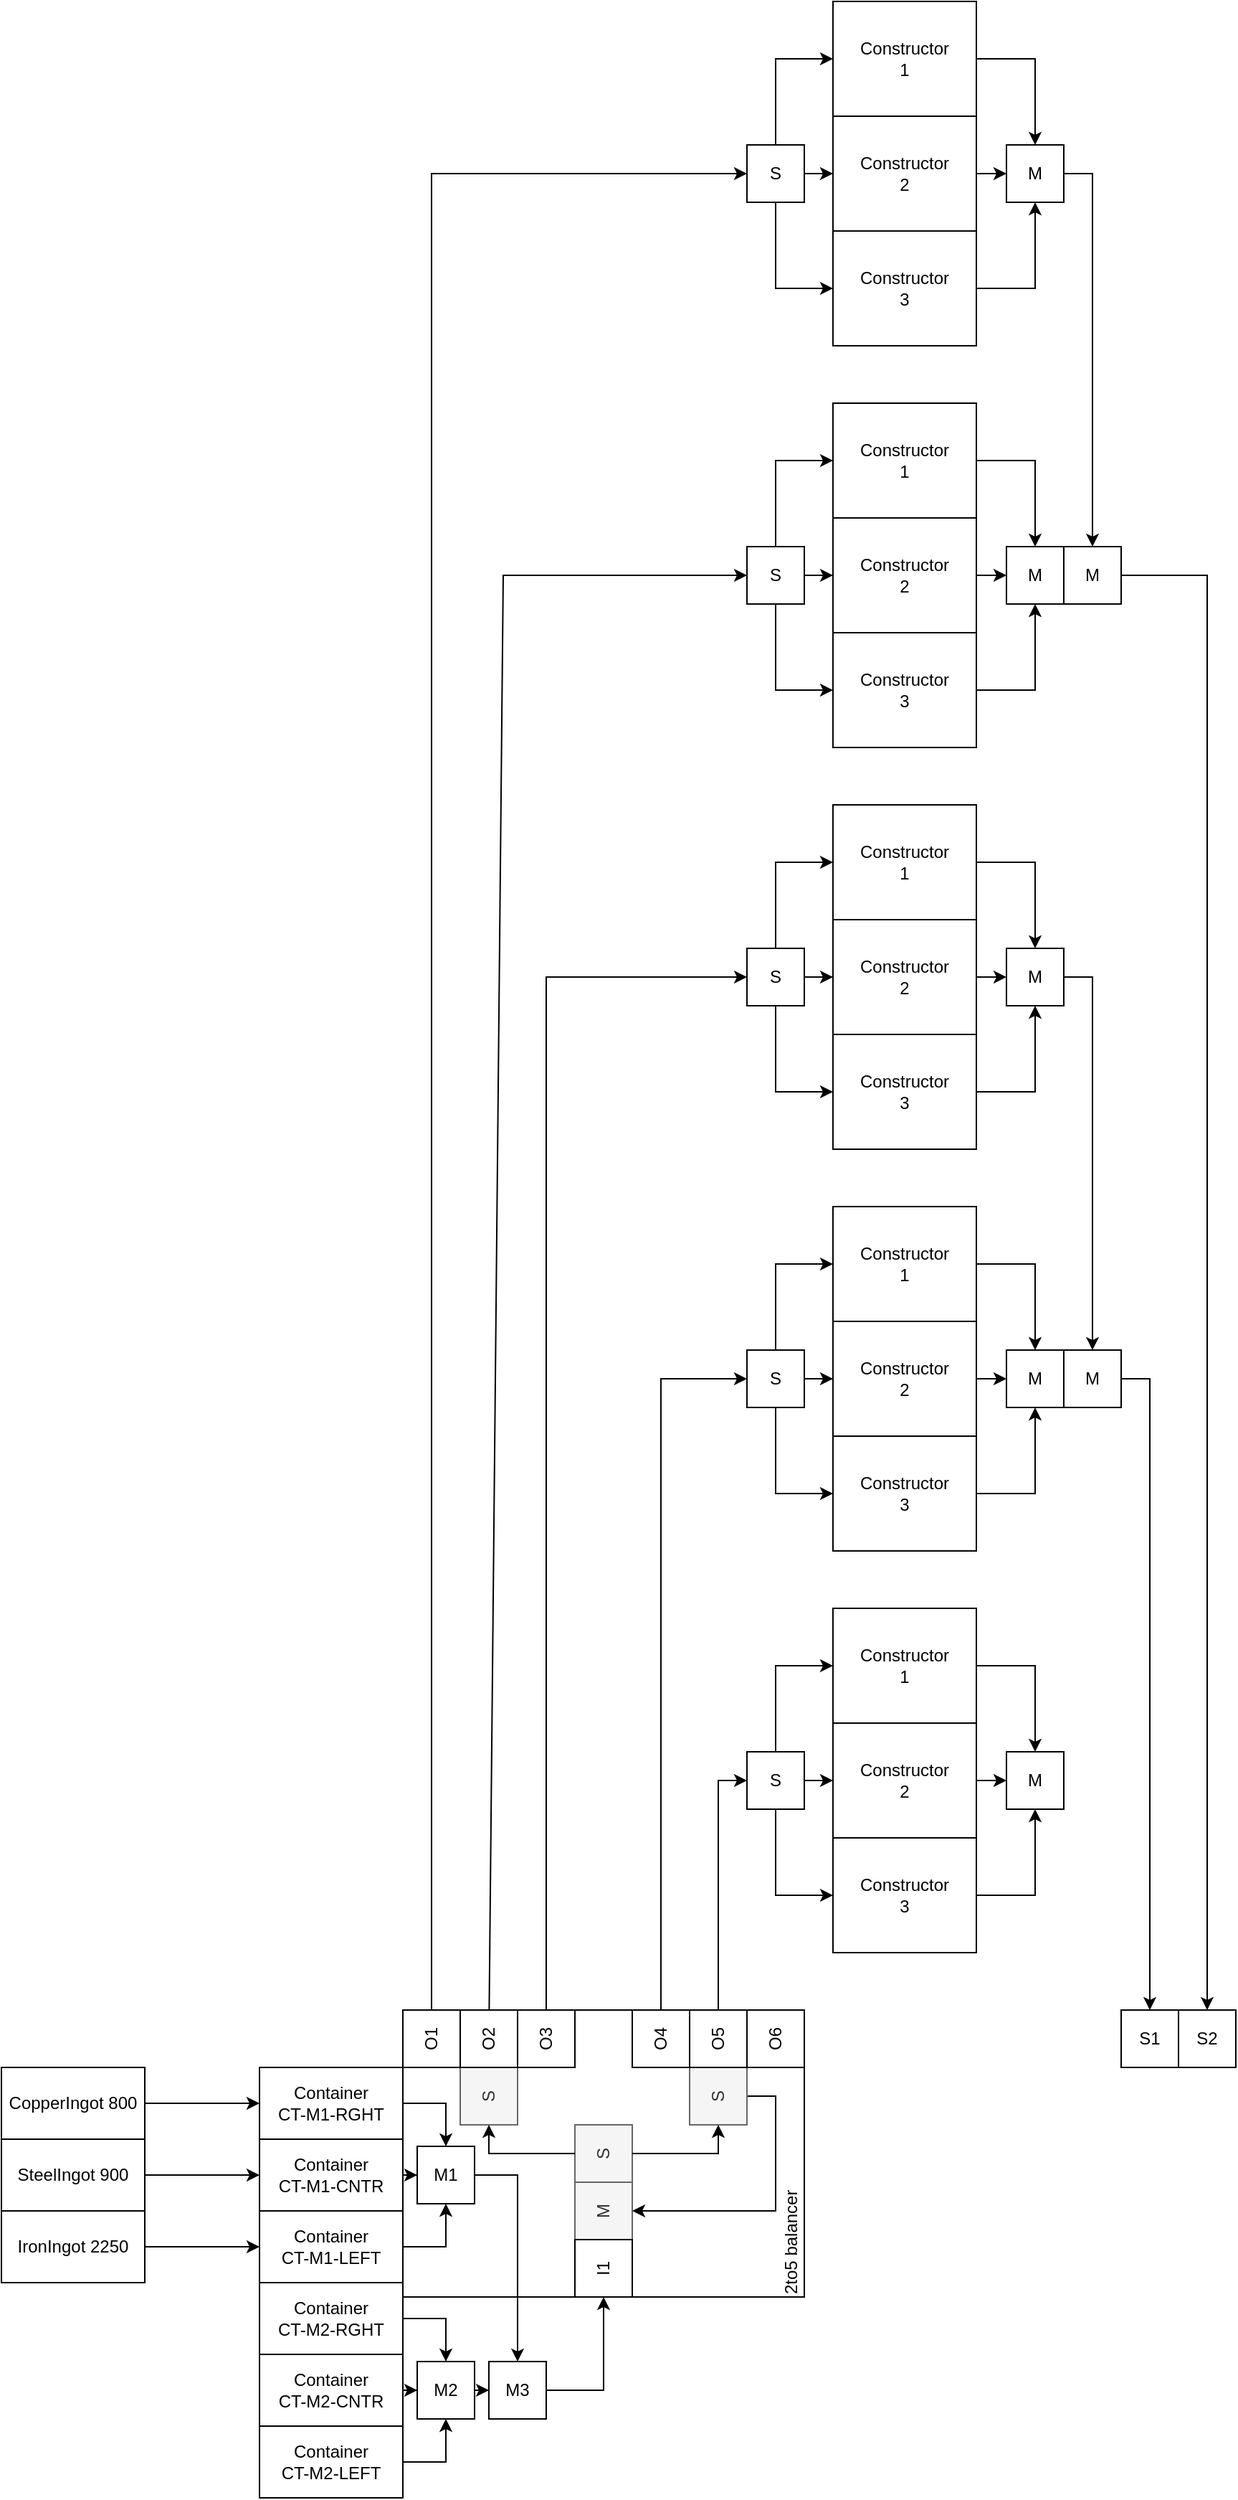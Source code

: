 <mxfile version="23.1.5" type="device">
  <diagram id="uelb2M4fBFRRae9yBYAr" name="example-ingot2moter">
    <mxGraphModel dx="1528" dy="1656" grid="1" gridSize="10" guides="1" tooltips="1" connect="1" arrows="1" fold="1" page="1" pageScale="1" pageWidth="827" pageHeight="1169" math="0" shadow="0">
      <root>
        <mxCell id="0" />
        <mxCell id="1" parent="0" />
        <mxCell id="VrrK6uy43NKe8OXlqI86-352" style="edgeStyle=orthogonalEdgeStyle;rounded=0;orthogonalLoop=1;jettySize=auto;html=1;" parent="1" source="IXcQTllMr5og1gS8YRvR-9" target="VrrK6uy43NKe8OXlqI86-349" edge="1">
          <mxGeometry relative="1" as="geometry" />
        </mxCell>
        <mxCell id="VrrK6uy43NKe8OXlqI86-102" style="edgeStyle=orthogonalEdgeStyle;rounded=0;orthogonalLoop=1;jettySize=auto;html=1;" parent="1" source="VrrK6uy43NKe8OXlqI86-1" target="VrrK6uy43NKe8OXlqI86-94" edge="1">
          <mxGeometry relative="1" as="geometry" />
        </mxCell>
        <mxCell id="VrrK6uy43NKe8OXlqI86-1" value="Constructor&lt;br&gt;1" style="rounded=0;whiteSpace=wrap;html=1;" parent="1" vertex="1">
          <mxGeometry x="1100" y="560" width="100" height="80" as="geometry" />
        </mxCell>
        <mxCell id="VrrK6uy43NKe8OXlqI86-3" style="edgeStyle=orthogonalEdgeStyle;rounded=0;orthogonalLoop=1;jettySize=auto;html=1;" parent="1" source="VrrK6uy43NKe8OXlqI86-4" target="VrrK6uy43NKe8OXlqI86-5" edge="1">
          <mxGeometry relative="1" as="geometry" />
        </mxCell>
        <mxCell id="VrrK6uy43NKe8OXlqI86-10" style="edgeStyle=orthogonalEdgeStyle;rounded=0;orthogonalLoop=1;jettySize=auto;html=1;entryX=0;entryY=0.5;entryDx=0;entryDy=0;" parent="1" source="VrrK6uy43NKe8OXlqI86-4" target="VrrK6uy43NKe8OXlqI86-1" edge="1">
          <mxGeometry relative="1" as="geometry">
            <Array as="points">
              <mxPoint x="1060" y="600" />
            </Array>
          </mxGeometry>
        </mxCell>
        <mxCell id="VrrK6uy43NKe8OXlqI86-11" style="edgeStyle=orthogonalEdgeStyle;rounded=0;orthogonalLoop=1;jettySize=auto;html=1;entryX=0;entryY=0.5;entryDx=0;entryDy=0;" parent="1" source="VrrK6uy43NKe8OXlqI86-4" target="VrrK6uy43NKe8OXlqI86-8" edge="1">
          <mxGeometry relative="1" as="geometry">
            <Array as="points">
              <mxPoint x="1060" y="760" />
            </Array>
          </mxGeometry>
        </mxCell>
        <mxCell id="VrrK6uy43NKe8OXlqI86-4" value="S" style="rounded=0;whiteSpace=wrap;html=1;" parent="1" vertex="1">
          <mxGeometry x="1040" y="660" width="40" height="40" as="geometry" />
        </mxCell>
        <mxCell id="VrrK6uy43NKe8OXlqI86-101" style="edgeStyle=orthogonalEdgeStyle;rounded=0;orthogonalLoop=1;jettySize=auto;html=1;exitX=1;exitY=0.5;exitDx=0;exitDy=0;" parent="1" source="VrrK6uy43NKe8OXlqI86-5" target="VrrK6uy43NKe8OXlqI86-94" edge="1">
          <mxGeometry relative="1" as="geometry" />
        </mxCell>
        <mxCell id="VrrK6uy43NKe8OXlqI86-5" value="Constructor&lt;br&gt;2" style="rounded=0;whiteSpace=wrap;html=1;" parent="1" vertex="1">
          <mxGeometry x="1100" y="640" width="100" height="80" as="geometry" />
        </mxCell>
        <mxCell id="VrrK6uy43NKe8OXlqI86-100" style="edgeStyle=orthogonalEdgeStyle;rounded=0;orthogonalLoop=1;jettySize=auto;html=1;" parent="1" source="VrrK6uy43NKe8OXlqI86-8" target="VrrK6uy43NKe8OXlqI86-94" edge="1">
          <mxGeometry relative="1" as="geometry" />
        </mxCell>
        <mxCell id="VrrK6uy43NKe8OXlqI86-8" value="Constructor&lt;br&gt;3" style="rounded=0;whiteSpace=wrap;html=1;" parent="1" vertex="1">
          <mxGeometry x="1100" y="720" width="100" height="80" as="geometry" />
        </mxCell>
        <mxCell id="VrrK6uy43NKe8OXlqI86-293" style="edgeStyle=orthogonalEdgeStyle;rounded=0;orthogonalLoop=1;jettySize=auto;html=1;" parent="1" source="VrrK6uy43NKe8OXlqI86-94" target="VrrK6uy43NKe8OXlqI86-287" edge="1">
          <mxGeometry relative="1" as="geometry">
            <Array as="points">
              <mxPoint x="1281" y="680" />
            </Array>
          </mxGeometry>
        </mxCell>
        <mxCell id="VrrK6uy43NKe8OXlqI86-94" value="M" style="rounded=0;whiteSpace=wrap;html=1;" parent="1" vertex="1">
          <mxGeometry x="1221" y="660" width="40" height="40" as="geometry" />
        </mxCell>
        <mxCell id="VrrK6uy43NKe8OXlqI86-231" style="edgeStyle=orthogonalEdgeStyle;rounded=0;orthogonalLoop=1;jettySize=auto;html=1;" parent="1" source="VrrK6uy43NKe8OXlqI86-232" target="VrrK6uy43NKe8OXlqI86-241" edge="1">
          <mxGeometry relative="1" as="geometry" />
        </mxCell>
        <mxCell id="VrrK6uy43NKe8OXlqI86-232" value="Constructor&lt;br&gt;1" style="rounded=0;whiteSpace=wrap;html=1;" parent="1" vertex="1">
          <mxGeometry x="1100" y="1400" width="100" height="80" as="geometry" />
        </mxCell>
        <mxCell id="VrrK6uy43NKe8OXlqI86-233" style="edgeStyle=orthogonalEdgeStyle;rounded=0;orthogonalLoop=1;jettySize=auto;html=1;" parent="1" source="VrrK6uy43NKe8OXlqI86-236" target="VrrK6uy43NKe8OXlqI86-238" edge="1">
          <mxGeometry relative="1" as="geometry" />
        </mxCell>
        <mxCell id="VrrK6uy43NKe8OXlqI86-234" style="edgeStyle=orthogonalEdgeStyle;rounded=0;orthogonalLoop=1;jettySize=auto;html=1;entryX=0;entryY=0.5;entryDx=0;entryDy=0;" parent="1" source="VrrK6uy43NKe8OXlqI86-236" target="VrrK6uy43NKe8OXlqI86-232" edge="1">
          <mxGeometry relative="1" as="geometry">
            <Array as="points">
              <mxPoint x="1060" y="1440" />
            </Array>
          </mxGeometry>
        </mxCell>
        <mxCell id="VrrK6uy43NKe8OXlqI86-235" style="edgeStyle=orthogonalEdgeStyle;rounded=0;orthogonalLoop=1;jettySize=auto;html=1;entryX=0;entryY=0.5;entryDx=0;entryDy=0;" parent="1" source="VrrK6uy43NKe8OXlqI86-236" target="VrrK6uy43NKe8OXlqI86-240" edge="1">
          <mxGeometry relative="1" as="geometry">
            <Array as="points">
              <mxPoint x="1060" y="1600" />
            </Array>
          </mxGeometry>
        </mxCell>
        <mxCell id="VrrK6uy43NKe8OXlqI86-236" value="S" style="rounded=0;whiteSpace=wrap;html=1;" parent="1" vertex="1">
          <mxGeometry x="1040" y="1500" width="40" height="40" as="geometry" />
        </mxCell>
        <mxCell id="VrrK6uy43NKe8OXlqI86-237" style="edgeStyle=orthogonalEdgeStyle;rounded=0;orthogonalLoop=1;jettySize=auto;html=1;exitX=1;exitY=0.5;exitDx=0;exitDy=0;" parent="1" source="VrrK6uy43NKe8OXlqI86-238" target="VrrK6uy43NKe8OXlqI86-241" edge="1">
          <mxGeometry relative="1" as="geometry" />
        </mxCell>
        <mxCell id="VrrK6uy43NKe8OXlqI86-238" value="Constructor&lt;br&gt;2" style="rounded=0;whiteSpace=wrap;html=1;" parent="1" vertex="1">
          <mxGeometry x="1100" y="1480" width="100" height="80" as="geometry" />
        </mxCell>
        <mxCell id="VrrK6uy43NKe8OXlqI86-239" style="edgeStyle=orthogonalEdgeStyle;rounded=0;orthogonalLoop=1;jettySize=auto;html=1;" parent="1" source="VrrK6uy43NKe8OXlqI86-240" target="VrrK6uy43NKe8OXlqI86-241" edge="1">
          <mxGeometry relative="1" as="geometry" />
        </mxCell>
        <mxCell id="VrrK6uy43NKe8OXlqI86-240" value="Constructor&lt;br&gt;3" style="rounded=0;whiteSpace=wrap;html=1;" parent="1" vertex="1">
          <mxGeometry x="1100" y="1560" width="100" height="80" as="geometry" />
        </mxCell>
        <mxCell id="VrrK6uy43NKe8OXlqI86-241" value="M" style="rounded=0;whiteSpace=wrap;html=1;" parent="1" vertex="1">
          <mxGeometry x="1221" y="1500" width="40" height="40" as="geometry" />
        </mxCell>
        <mxCell id="VrrK6uy43NKe8OXlqI86-242" style="edgeStyle=orthogonalEdgeStyle;rounded=0;orthogonalLoop=1;jettySize=auto;html=1;" parent="1" source="VrrK6uy43NKe8OXlqI86-243" target="VrrK6uy43NKe8OXlqI86-252" edge="1">
          <mxGeometry relative="1" as="geometry" />
        </mxCell>
        <mxCell id="VrrK6uy43NKe8OXlqI86-243" value="Constructor&lt;br&gt;1" style="rounded=0;whiteSpace=wrap;html=1;" parent="1" vertex="1">
          <mxGeometry x="1100" y="840" width="100" height="80" as="geometry" />
        </mxCell>
        <mxCell id="VrrK6uy43NKe8OXlqI86-244" style="edgeStyle=orthogonalEdgeStyle;rounded=0;orthogonalLoop=1;jettySize=auto;html=1;" parent="1" source="VrrK6uy43NKe8OXlqI86-247" target="VrrK6uy43NKe8OXlqI86-249" edge="1">
          <mxGeometry relative="1" as="geometry" />
        </mxCell>
        <mxCell id="VrrK6uy43NKe8OXlqI86-245" style="edgeStyle=orthogonalEdgeStyle;rounded=0;orthogonalLoop=1;jettySize=auto;html=1;entryX=0;entryY=0.5;entryDx=0;entryDy=0;" parent="1" source="VrrK6uy43NKe8OXlqI86-247" target="VrrK6uy43NKe8OXlqI86-243" edge="1">
          <mxGeometry relative="1" as="geometry">
            <Array as="points">
              <mxPoint x="1060" y="880" />
            </Array>
          </mxGeometry>
        </mxCell>
        <mxCell id="VrrK6uy43NKe8OXlqI86-246" style="edgeStyle=orthogonalEdgeStyle;rounded=0;orthogonalLoop=1;jettySize=auto;html=1;entryX=0;entryY=0.5;entryDx=0;entryDy=0;" parent="1" source="VrrK6uy43NKe8OXlqI86-247" target="VrrK6uy43NKe8OXlqI86-251" edge="1">
          <mxGeometry relative="1" as="geometry">
            <Array as="points">
              <mxPoint x="1060" y="1040" />
            </Array>
          </mxGeometry>
        </mxCell>
        <mxCell id="VrrK6uy43NKe8OXlqI86-247" value="S" style="rounded=0;whiteSpace=wrap;html=1;" parent="1" vertex="1">
          <mxGeometry x="1040" y="940" width="40" height="40" as="geometry" />
        </mxCell>
        <mxCell id="VrrK6uy43NKe8OXlqI86-248" style="edgeStyle=orthogonalEdgeStyle;rounded=0;orthogonalLoop=1;jettySize=auto;html=1;exitX=1;exitY=0.5;exitDx=0;exitDy=0;" parent="1" source="VrrK6uy43NKe8OXlqI86-249" target="VrrK6uy43NKe8OXlqI86-252" edge="1">
          <mxGeometry relative="1" as="geometry" />
        </mxCell>
        <mxCell id="VrrK6uy43NKe8OXlqI86-249" value="Constructor&lt;br&gt;2" style="rounded=0;whiteSpace=wrap;html=1;" parent="1" vertex="1">
          <mxGeometry x="1100" y="920" width="100" height="80" as="geometry" />
        </mxCell>
        <mxCell id="VrrK6uy43NKe8OXlqI86-250" style="edgeStyle=orthogonalEdgeStyle;rounded=0;orthogonalLoop=1;jettySize=auto;html=1;" parent="1" source="VrrK6uy43NKe8OXlqI86-251" target="VrrK6uy43NKe8OXlqI86-252" edge="1">
          <mxGeometry relative="1" as="geometry" />
        </mxCell>
        <mxCell id="VrrK6uy43NKe8OXlqI86-251" value="Constructor&lt;br&gt;3" style="rounded=0;whiteSpace=wrap;html=1;" parent="1" vertex="1">
          <mxGeometry x="1100" y="1000" width="100" height="80" as="geometry" />
        </mxCell>
        <mxCell id="VrrK6uy43NKe8OXlqI86-252" value="M" style="rounded=0;whiteSpace=wrap;html=1;" parent="1" vertex="1">
          <mxGeometry x="1221" y="940" width="40" height="40" as="geometry" />
        </mxCell>
        <mxCell id="VrrK6uy43NKe8OXlqI86-253" style="edgeStyle=orthogonalEdgeStyle;rounded=0;orthogonalLoop=1;jettySize=auto;html=1;" parent="1" source="VrrK6uy43NKe8OXlqI86-254" target="VrrK6uy43NKe8OXlqI86-263" edge="1">
          <mxGeometry relative="1" as="geometry" />
        </mxCell>
        <mxCell id="VrrK6uy43NKe8OXlqI86-254" value="Constructor&lt;br&gt;1" style="rounded=0;whiteSpace=wrap;html=1;" parent="1" vertex="1">
          <mxGeometry x="1100" y="1680" width="100" height="80" as="geometry" />
        </mxCell>
        <mxCell id="VrrK6uy43NKe8OXlqI86-255" style="edgeStyle=orthogonalEdgeStyle;rounded=0;orthogonalLoop=1;jettySize=auto;html=1;" parent="1" source="VrrK6uy43NKe8OXlqI86-258" target="VrrK6uy43NKe8OXlqI86-260" edge="1">
          <mxGeometry relative="1" as="geometry" />
        </mxCell>
        <mxCell id="VrrK6uy43NKe8OXlqI86-256" style="edgeStyle=orthogonalEdgeStyle;rounded=0;orthogonalLoop=1;jettySize=auto;html=1;entryX=0;entryY=0.5;entryDx=0;entryDy=0;" parent="1" source="VrrK6uy43NKe8OXlqI86-258" target="VrrK6uy43NKe8OXlqI86-254" edge="1">
          <mxGeometry relative="1" as="geometry">
            <Array as="points">
              <mxPoint x="1060" y="1720" />
            </Array>
          </mxGeometry>
        </mxCell>
        <mxCell id="VrrK6uy43NKe8OXlqI86-257" style="edgeStyle=orthogonalEdgeStyle;rounded=0;orthogonalLoop=1;jettySize=auto;html=1;entryX=0;entryY=0.5;entryDx=0;entryDy=0;" parent="1" source="VrrK6uy43NKe8OXlqI86-258" target="VrrK6uy43NKe8OXlqI86-262" edge="1">
          <mxGeometry relative="1" as="geometry">
            <Array as="points">
              <mxPoint x="1060" y="1880" />
            </Array>
          </mxGeometry>
        </mxCell>
        <mxCell id="VrrK6uy43NKe8OXlqI86-258" value="S" style="rounded=0;whiteSpace=wrap;html=1;" parent="1" vertex="1">
          <mxGeometry x="1040" y="1780" width="40" height="40" as="geometry" />
        </mxCell>
        <mxCell id="VrrK6uy43NKe8OXlqI86-259" style="edgeStyle=orthogonalEdgeStyle;rounded=0;orthogonalLoop=1;jettySize=auto;html=1;exitX=1;exitY=0.5;exitDx=0;exitDy=0;" parent="1" source="VrrK6uy43NKe8OXlqI86-260" target="VrrK6uy43NKe8OXlqI86-263" edge="1">
          <mxGeometry relative="1" as="geometry" />
        </mxCell>
        <mxCell id="VrrK6uy43NKe8OXlqI86-260" value="Constructor&lt;br&gt;2" style="rounded=0;whiteSpace=wrap;html=1;" parent="1" vertex="1">
          <mxGeometry x="1100" y="1760" width="100" height="80" as="geometry" />
        </mxCell>
        <mxCell id="VrrK6uy43NKe8OXlqI86-261" style="edgeStyle=orthogonalEdgeStyle;rounded=0;orthogonalLoop=1;jettySize=auto;html=1;" parent="1" source="VrrK6uy43NKe8OXlqI86-262" target="VrrK6uy43NKe8OXlqI86-263" edge="1">
          <mxGeometry relative="1" as="geometry" />
        </mxCell>
        <mxCell id="VrrK6uy43NKe8OXlqI86-262" value="Constructor&lt;br&gt;3" style="rounded=0;whiteSpace=wrap;html=1;" parent="1" vertex="1">
          <mxGeometry x="1100" y="1840" width="100" height="80" as="geometry" />
        </mxCell>
        <mxCell id="VrrK6uy43NKe8OXlqI86-263" value="M" style="rounded=0;whiteSpace=wrap;html=1;" parent="1" vertex="1">
          <mxGeometry x="1221" y="1780" width="40" height="40" as="geometry" />
        </mxCell>
        <mxCell id="VrrK6uy43NKe8OXlqI86-264" style="edgeStyle=orthogonalEdgeStyle;rounded=0;orthogonalLoop=1;jettySize=auto;html=1;" parent="1" source="VrrK6uy43NKe8OXlqI86-265" target="VrrK6uy43NKe8OXlqI86-274" edge="1">
          <mxGeometry relative="1" as="geometry" />
        </mxCell>
        <mxCell id="VrrK6uy43NKe8OXlqI86-265" value="Constructor&lt;br&gt;1" style="rounded=0;whiteSpace=wrap;html=1;" parent="1" vertex="1">
          <mxGeometry x="1100" y="1120" width="100" height="80" as="geometry" />
        </mxCell>
        <mxCell id="VrrK6uy43NKe8OXlqI86-266" style="edgeStyle=orthogonalEdgeStyle;rounded=0;orthogonalLoop=1;jettySize=auto;html=1;" parent="1" source="VrrK6uy43NKe8OXlqI86-269" target="VrrK6uy43NKe8OXlqI86-271" edge="1">
          <mxGeometry relative="1" as="geometry" />
        </mxCell>
        <mxCell id="VrrK6uy43NKe8OXlqI86-267" style="edgeStyle=orthogonalEdgeStyle;rounded=0;orthogonalLoop=1;jettySize=auto;html=1;entryX=0;entryY=0.5;entryDx=0;entryDy=0;" parent="1" source="VrrK6uy43NKe8OXlqI86-269" target="VrrK6uy43NKe8OXlqI86-265" edge="1">
          <mxGeometry relative="1" as="geometry">
            <Array as="points">
              <mxPoint x="1060" y="1160" />
            </Array>
          </mxGeometry>
        </mxCell>
        <mxCell id="VrrK6uy43NKe8OXlqI86-268" style="edgeStyle=orthogonalEdgeStyle;rounded=0;orthogonalLoop=1;jettySize=auto;html=1;entryX=0;entryY=0.5;entryDx=0;entryDy=0;" parent="1" source="VrrK6uy43NKe8OXlqI86-269" target="VrrK6uy43NKe8OXlqI86-273" edge="1">
          <mxGeometry relative="1" as="geometry">
            <Array as="points">
              <mxPoint x="1060" y="1320" />
            </Array>
          </mxGeometry>
        </mxCell>
        <mxCell id="VrrK6uy43NKe8OXlqI86-269" value="S" style="rounded=0;whiteSpace=wrap;html=1;" parent="1" vertex="1">
          <mxGeometry x="1040" y="1220" width="40" height="40" as="geometry" />
        </mxCell>
        <mxCell id="VrrK6uy43NKe8OXlqI86-270" style="edgeStyle=orthogonalEdgeStyle;rounded=0;orthogonalLoop=1;jettySize=auto;html=1;exitX=1;exitY=0.5;exitDx=0;exitDy=0;" parent="1" source="VrrK6uy43NKe8OXlqI86-271" target="VrrK6uy43NKe8OXlqI86-274" edge="1">
          <mxGeometry relative="1" as="geometry" />
        </mxCell>
        <mxCell id="VrrK6uy43NKe8OXlqI86-271" value="Constructor&lt;br&gt;2" style="rounded=0;whiteSpace=wrap;html=1;" parent="1" vertex="1">
          <mxGeometry x="1100" y="1200" width="100" height="80" as="geometry" />
        </mxCell>
        <mxCell id="VrrK6uy43NKe8OXlqI86-272" style="edgeStyle=orthogonalEdgeStyle;rounded=0;orthogonalLoop=1;jettySize=auto;html=1;" parent="1" source="VrrK6uy43NKe8OXlqI86-273" target="VrrK6uy43NKe8OXlqI86-274" edge="1">
          <mxGeometry relative="1" as="geometry" />
        </mxCell>
        <mxCell id="VrrK6uy43NKe8OXlqI86-273" value="Constructor&lt;br&gt;3" style="rounded=0;whiteSpace=wrap;html=1;" parent="1" vertex="1">
          <mxGeometry x="1100" y="1280" width="100" height="80" as="geometry" />
        </mxCell>
        <mxCell id="VrrK6uy43NKe8OXlqI86-295" style="edgeStyle=orthogonalEdgeStyle;rounded=0;orthogonalLoop=1;jettySize=auto;html=1;" parent="1" source="VrrK6uy43NKe8OXlqI86-274" target="VrrK6uy43NKe8OXlqI86-294" edge="1">
          <mxGeometry relative="1" as="geometry">
            <Array as="points">
              <mxPoint x="1281" y="1240" />
            </Array>
          </mxGeometry>
        </mxCell>
        <mxCell id="VrrK6uy43NKe8OXlqI86-274" value="M" style="rounded=0;whiteSpace=wrap;html=1;" parent="1" vertex="1">
          <mxGeometry x="1221" y="1220" width="40" height="40" as="geometry" />
        </mxCell>
        <mxCell id="VrrK6uy43NKe8OXlqI86-301" style="edgeStyle=orthogonalEdgeStyle;rounded=0;orthogonalLoop=1;jettySize=auto;html=1;entryX=0.5;entryY=0;entryDx=0;entryDy=0;" parent="1" source="VrrK6uy43NKe8OXlqI86-287" target="VrrK6uy43NKe8OXlqI86-298" edge="1">
          <mxGeometry relative="1" as="geometry" />
        </mxCell>
        <mxCell id="VrrK6uy43NKe8OXlqI86-287" value="M" style="rounded=0;whiteSpace=wrap;html=1;" parent="1" vertex="1">
          <mxGeometry x="1261" y="940" width="40" height="40" as="geometry" />
        </mxCell>
        <mxCell id="VrrK6uy43NKe8OXlqI86-300" style="edgeStyle=orthogonalEdgeStyle;rounded=0;orthogonalLoop=1;jettySize=auto;html=1;entryX=0.5;entryY=0;entryDx=0;entryDy=0;" parent="1" source="VrrK6uy43NKe8OXlqI86-294" target="VrrK6uy43NKe8OXlqI86-299" edge="1">
          <mxGeometry relative="1" as="geometry">
            <Array as="points">
              <mxPoint x="1321" y="1520" />
            </Array>
          </mxGeometry>
        </mxCell>
        <mxCell id="VrrK6uy43NKe8OXlqI86-294" value="M" style="rounded=0;whiteSpace=wrap;html=1;" parent="1" vertex="1">
          <mxGeometry x="1261" y="1500" width="40" height="40" as="geometry" />
        </mxCell>
        <mxCell id="VrrK6uy43NKe8OXlqI86-298" value="S2" style="rounded=0;whiteSpace=wrap;html=1;" parent="1" vertex="1">
          <mxGeometry x="1341" y="1960" width="40" height="40" as="geometry" />
        </mxCell>
        <mxCell id="VrrK6uy43NKe8OXlqI86-299" value="S1" style="rounded=0;whiteSpace=wrap;html=1;" parent="1" vertex="1">
          <mxGeometry x="1301" y="1960" width="40" height="40" as="geometry" />
        </mxCell>
        <mxCell id="VrrK6uy43NKe8OXlqI86-351" value="" style="group;rotation=-90;verticalAlign=middle;" parent="1" vertex="1" connectable="0">
          <mxGeometry x="840" y="1920" width="200" height="280" as="geometry" />
        </mxCell>
        <mxCell id="VrrK6uy43NKe8OXlqI86-350" value="2to5 balancer" style="rounded=0;whiteSpace=wrap;html=1;rotation=-90;verticalAlign=bottom;align=left;" parent="VrrK6uy43NKe8OXlqI86-351" vertex="1">
          <mxGeometry width="200" height="280" as="geometry" />
        </mxCell>
        <mxCell id="VrrK6uy43NKe8OXlqI86-326" value="M" style="rounded=0;whiteSpace=wrap;html=1;fillColor=#f5f5f5;fontColor=#333333;strokeColor=#666666;rotation=-90;" parent="VrrK6uy43NKe8OXlqI86-351" vertex="1">
          <mxGeometry x="80" y="160" width="40" height="40" as="geometry" />
        </mxCell>
        <mxCell id="VrrK6uy43NKe8OXlqI86-327" value="S" style="rounded=0;whiteSpace=wrap;html=1;fillColor=#f5f5f5;fontColor=#333333;strokeColor=#666666;rotation=-90;" parent="VrrK6uy43NKe8OXlqI86-351" vertex="1">
          <mxGeometry x="80" y="120" width="40" height="40" as="geometry" />
        </mxCell>
        <mxCell id="VrrK6uy43NKe8OXlqI86-347" style="edgeStyle=orthogonalEdgeStyle;rounded=0;orthogonalLoop=1;jettySize=auto;html=1;" parent="VrrK6uy43NKe8OXlqI86-351" source="VrrK6uy43NKe8OXlqI86-330" target="VrrK6uy43NKe8OXlqI86-326" edge="1">
          <mxGeometry relative="1" as="geometry">
            <Array as="points">
              <mxPoint x="220" y="100" />
              <mxPoint x="220" y="180" />
            </Array>
          </mxGeometry>
        </mxCell>
        <mxCell id="VrrK6uy43NKe8OXlqI86-330" value="S" style="rounded=0;whiteSpace=wrap;html=1;fillColor=#f5f5f5;fontColor=#333333;strokeColor=#666666;rotation=-90;" parent="VrrK6uy43NKe8OXlqI86-351" vertex="1">
          <mxGeometry x="160" y="80" width="40" height="40" as="geometry" />
        </mxCell>
        <mxCell id="VrrK6uy43NKe8OXlqI86-331" style="edgeStyle=orthogonalEdgeStyle;rounded=0;orthogonalLoop=1;jettySize=auto;html=1;entryX=0;entryY=0.5;entryDx=0;entryDy=0;" parent="VrrK6uy43NKe8OXlqI86-351" source="VrrK6uy43NKe8OXlqI86-327" target="VrrK6uy43NKe8OXlqI86-330" edge="1">
          <mxGeometry relative="1" as="geometry">
            <Array as="points">
              <mxPoint x="180" y="140" />
            </Array>
          </mxGeometry>
        </mxCell>
        <mxCell id="VrrK6uy43NKe8OXlqI86-332" value="S" style="rounded=0;whiteSpace=wrap;html=1;fillColor=#f5f5f5;fontColor=#333333;strokeColor=#666666;rotation=-90;" parent="VrrK6uy43NKe8OXlqI86-351" vertex="1">
          <mxGeometry y="80" width="40" height="40" as="geometry" />
        </mxCell>
        <mxCell id="VrrK6uy43NKe8OXlqI86-333" style="edgeStyle=orthogonalEdgeStyle;rounded=0;orthogonalLoop=1;jettySize=auto;html=1;" parent="VrrK6uy43NKe8OXlqI86-351" source="VrrK6uy43NKe8OXlqI86-327" target="VrrK6uy43NKe8OXlqI86-332" edge="1">
          <mxGeometry relative="1" as="geometry">
            <Array as="points">
              <mxPoint x="20" y="140" />
            </Array>
          </mxGeometry>
        </mxCell>
        <mxCell id="VrrK6uy43NKe8OXlqI86-336" value="O2" style="rounded=0;whiteSpace=wrap;html=1;fontStyle=0;rotation=-90;" parent="VrrK6uy43NKe8OXlqI86-351" vertex="1">
          <mxGeometry y="40" width="40" height="40" as="geometry" />
        </mxCell>
        <mxCell id="VrrK6uy43NKe8OXlqI86-338" value="O3" style="rounded=0;whiteSpace=wrap;html=1;fontStyle=0;rotation=-90;" parent="VrrK6uy43NKe8OXlqI86-351" vertex="1">
          <mxGeometry x="40" y="40" width="40" height="40" as="geometry" />
        </mxCell>
        <mxCell id="VrrK6uy43NKe8OXlqI86-340" value="O4" style="rounded=0;whiteSpace=wrap;html=1;fontStyle=0;rotation=-90;" parent="VrrK6uy43NKe8OXlqI86-351" vertex="1">
          <mxGeometry x="120" y="40" width="40" height="40" as="geometry" />
        </mxCell>
        <mxCell id="VrrK6uy43NKe8OXlqI86-342" value="O5" style="rounded=0;whiteSpace=wrap;html=1;fontStyle=0;rotation=-90;" parent="VrrK6uy43NKe8OXlqI86-351" vertex="1">
          <mxGeometry x="160" y="40" width="40" height="40" as="geometry" />
        </mxCell>
        <mxCell id="VrrK6uy43NKe8OXlqI86-348" value="O6" style="rounded=0;whiteSpace=wrap;html=1;fontStyle=0;rotation=-90;" parent="VrrK6uy43NKe8OXlqI86-351" vertex="1">
          <mxGeometry x="200" y="40" width="40" height="40" as="geometry" />
        </mxCell>
        <mxCell id="VrrK6uy43NKe8OXlqI86-349" value="I1" style="rounded=0;whiteSpace=wrap;html=1;fontStyle=0;rotation=-90;" parent="VrrK6uy43NKe8OXlqI86-351" vertex="1">
          <mxGeometry x="80" y="200" width="40" height="40" as="geometry" />
        </mxCell>
        <mxCell id="VrrK6uy43NKe8OXlqI86-334" value="O1" style="rounded=0;whiteSpace=wrap;html=1;fontStyle=0;rotation=-90;" parent="VrrK6uy43NKe8OXlqI86-351" vertex="1">
          <mxGeometry x="-40" y="40" width="40" height="40" as="geometry" />
        </mxCell>
        <mxCell id="IXcQTllMr5og1gS8YRvR-2" style="edgeStyle=orthogonalEdgeStyle;rounded=0;orthogonalLoop=1;jettySize=auto;html=1;" parent="1" source="9aJZLA5xIKLmTn4AJxXM-1" target="IXcQTllMr5og1gS8YRvR-1" edge="1">
          <mxGeometry relative="1" as="geometry" />
        </mxCell>
        <mxCell id="9aJZLA5xIKLmTn4AJxXM-1" value="Container&lt;br&gt;CT-M1-RGHT" style="rounded=0;whiteSpace=wrap;html=1;" parent="1" vertex="1">
          <mxGeometry x="700" y="2000" width="100" height="50" as="geometry" />
        </mxCell>
        <mxCell id="IXcQTllMr5og1gS8YRvR-4" style="edgeStyle=orthogonalEdgeStyle;rounded=0;orthogonalLoop=1;jettySize=auto;html=1;" parent="1" source="9aJZLA5xIKLmTn4AJxXM-3" target="IXcQTllMr5og1gS8YRvR-1" edge="1">
          <mxGeometry relative="1" as="geometry" />
        </mxCell>
        <mxCell id="9aJZLA5xIKLmTn4AJxXM-3" value="Container&lt;br style=&quot;border-color: var(--border-color);&quot;&gt;CT-M1-LEFT" style="rounded=0;whiteSpace=wrap;html=1;" parent="1" vertex="1">
          <mxGeometry x="700" y="2100" width="100" height="50" as="geometry" />
        </mxCell>
        <mxCell id="IXcQTllMr5og1gS8YRvR-3" style="edgeStyle=orthogonalEdgeStyle;rounded=0;orthogonalLoop=1;jettySize=auto;html=1;" parent="1" source="9aJZLA5xIKLmTn4AJxXM-4" target="IXcQTllMr5og1gS8YRvR-1" edge="1">
          <mxGeometry relative="1" as="geometry" />
        </mxCell>
        <mxCell id="9aJZLA5xIKLmTn4AJxXM-4" value="Container&lt;br&gt;CT-M1-CNTR" style="rounded=0;whiteSpace=wrap;html=1;" parent="1" vertex="1">
          <mxGeometry x="700" y="2050" width="100" height="50" as="geometry" />
        </mxCell>
        <mxCell id="9aJZLA5xIKLmTn4AJxXM-13" style="edgeStyle=orthogonalEdgeStyle;rounded=0;orthogonalLoop=1;jettySize=auto;html=1;" parent="1" source="9aJZLA5xIKLmTn4AJxXM-5" target="9aJZLA5xIKLmTn4AJxXM-1" edge="1">
          <mxGeometry relative="1" as="geometry" />
        </mxCell>
        <mxCell id="9aJZLA5xIKLmTn4AJxXM-5" value="CopperIngot 800" style="rounded=0;whiteSpace=wrap;html=1;" parent="1" vertex="1">
          <mxGeometry x="520" y="2000" width="100" height="50" as="geometry" />
        </mxCell>
        <mxCell id="9aJZLA5xIKLmTn4AJxXM-14" style="edgeStyle=orthogonalEdgeStyle;rounded=0;orthogonalLoop=1;jettySize=auto;html=1;" parent="1" source="9aJZLA5xIKLmTn4AJxXM-7" target="9aJZLA5xIKLmTn4AJxXM-4" edge="1">
          <mxGeometry relative="1" as="geometry" />
        </mxCell>
        <mxCell id="9aJZLA5xIKLmTn4AJxXM-7" value="SteelIngot 900" style="rounded=0;whiteSpace=wrap;html=1;" parent="1" vertex="1">
          <mxGeometry x="520" y="2050" width="100" height="50" as="geometry" />
        </mxCell>
        <mxCell id="9aJZLA5xIKLmTn4AJxXM-15" style="edgeStyle=orthogonalEdgeStyle;rounded=0;orthogonalLoop=1;jettySize=auto;html=1;" parent="1" source="9aJZLA5xIKLmTn4AJxXM-8" target="9aJZLA5xIKLmTn4AJxXM-3" edge="1">
          <mxGeometry relative="1" as="geometry" />
        </mxCell>
        <mxCell id="9aJZLA5xIKLmTn4AJxXM-8" value="IronIngot 2250" style="rounded=0;whiteSpace=wrap;html=1;" parent="1" vertex="1">
          <mxGeometry x="520" y="2100" width="100" height="50" as="geometry" />
        </mxCell>
        <mxCell id="IXcQTllMr5og1gS8YRvR-6" style="edgeStyle=orthogonalEdgeStyle;rounded=0;orthogonalLoop=1;jettySize=auto;html=1;" parent="1" source="9aJZLA5xIKLmTn4AJxXM-10" target="IXcQTllMr5og1gS8YRvR-5" edge="1">
          <mxGeometry relative="1" as="geometry" />
        </mxCell>
        <mxCell id="9aJZLA5xIKLmTn4AJxXM-10" value="Container&lt;br style=&quot;border-color: var(--border-color);&quot;&gt;CT-M2-RGHT" style="rounded=0;whiteSpace=wrap;html=1;" parent="1" vertex="1">
          <mxGeometry x="700" y="2150" width="100" height="50" as="geometry" />
        </mxCell>
        <mxCell id="IXcQTllMr5og1gS8YRvR-7" style="edgeStyle=orthogonalEdgeStyle;rounded=0;orthogonalLoop=1;jettySize=auto;html=1;" parent="1" source="9aJZLA5xIKLmTn4AJxXM-11" target="IXcQTllMr5og1gS8YRvR-5" edge="1">
          <mxGeometry relative="1" as="geometry" />
        </mxCell>
        <mxCell id="9aJZLA5xIKLmTn4AJxXM-11" value="Container&lt;br&gt;CT-M2-CNTR" style="rounded=0;whiteSpace=wrap;html=1;" parent="1" vertex="1">
          <mxGeometry x="700" y="2200" width="100" height="50" as="geometry" />
        </mxCell>
        <mxCell id="IXcQTllMr5og1gS8YRvR-8" style="edgeStyle=orthogonalEdgeStyle;rounded=0;orthogonalLoop=1;jettySize=auto;html=1;" parent="1" source="9aJZLA5xIKLmTn4AJxXM-12" target="IXcQTllMr5og1gS8YRvR-5" edge="1">
          <mxGeometry relative="1" as="geometry" />
        </mxCell>
        <mxCell id="9aJZLA5xIKLmTn4AJxXM-12" value="Container&lt;br&gt;CT-M2-LEFT" style="rounded=0;whiteSpace=wrap;html=1;" parent="1" vertex="1">
          <mxGeometry x="700" y="2250" width="100" height="50" as="geometry" />
        </mxCell>
        <mxCell id="IXcQTllMr5og1gS8YRvR-16" style="edgeStyle=orthogonalEdgeStyle;rounded=0;orthogonalLoop=1;jettySize=auto;html=1;" parent="1" source="IXcQTllMr5og1gS8YRvR-1" target="IXcQTllMr5og1gS8YRvR-9" edge="1">
          <mxGeometry relative="1" as="geometry" />
        </mxCell>
        <mxCell id="IXcQTllMr5og1gS8YRvR-1" value="M1" style="rounded=0;whiteSpace=wrap;html=1;" parent="1" vertex="1">
          <mxGeometry x="810" y="2055" width="40" height="40" as="geometry" />
        </mxCell>
        <mxCell id="IXcQTllMr5og1gS8YRvR-15" style="edgeStyle=orthogonalEdgeStyle;rounded=0;orthogonalLoop=1;jettySize=auto;html=1;entryX=0;entryY=0.5;entryDx=0;entryDy=0;" parent="1" source="IXcQTllMr5og1gS8YRvR-5" target="IXcQTllMr5og1gS8YRvR-9" edge="1">
          <mxGeometry relative="1" as="geometry" />
        </mxCell>
        <mxCell id="IXcQTllMr5og1gS8YRvR-5" value="M2" style="rounded=0;whiteSpace=wrap;html=1;" parent="1" vertex="1">
          <mxGeometry x="810" y="2205" width="40" height="40" as="geometry" />
        </mxCell>
        <mxCell id="IXcQTllMr5og1gS8YRvR-9" value="M3" style="rounded=0;whiteSpace=wrap;html=1;" parent="1" vertex="1">
          <mxGeometry x="860" y="2205" width="40" height="40" as="geometry" />
        </mxCell>
        <mxCell id="VrrK6uy43NKe8OXlqI86-361" style="edgeStyle=orthogonalEdgeStyle;rounded=0;orthogonalLoop=1;jettySize=auto;html=1;entryX=0;entryY=0.5;entryDx=0;entryDy=0;" parent="1" source="VrrK6uy43NKe8OXlqI86-342" target="VrrK6uy43NKe8OXlqI86-258" edge="1">
          <mxGeometry relative="1" as="geometry" />
        </mxCell>
        <mxCell id="VrrK6uy43NKe8OXlqI86-363" style="edgeStyle=orthogonalEdgeStyle;rounded=0;orthogonalLoop=1;jettySize=auto;html=1;exitX=1;exitY=0.5;exitDx=0;exitDy=0;entryX=0;entryY=0.5;entryDx=0;entryDy=0;" parent="1" source="VrrK6uy43NKe8OXlqI86-340" target="VrrK6uy43NKe8OXlqI86-236" edge="1">
          <mxGeometry relative="1" as="geometry" />
        </mxCell>
        <mxCell id="VrrK6uy43NKe8OXlqI86-364" style="edgeStyle=orthogonalEdgeStyle;rounded=0;orthogonalLoop=1;jettySize=auto;html=1;exitX=1;exitY=0.5;exitDx=0;exitDy=0;entryX=0;entryY=0.5;entryDx=0;entryDy=0;" parent="1" source="VrrK6uy43NKe8OXlqI86-338" target="VrrK6uy43NKe8OXlqI86-269" edge="1">
          <mxGeometry relative="1" as="geometry" />
        </mxCell>
        <mxCell id="VrrK6uy43NKe8OXlqI86-365" style="edgeStyle=orthogonalEdgeStyle;rounded=0;orthogonalLoop=1;jettySize=auto;html=1;entryX=0;entryY=0.5;entryDx=0;entryDy=0;" parent="1" source="VrrK6uy43NKe8OXlqI86-336" target="VrrK6uy43NKe8OXlqI86-247" edge="1">
          <mxGeometry relative="1" as="geometry">
            <Array as="points">
              <mxPoint x="870" y="960" />
            </Array>
          </mxGeometry>
        </mxCell>
        <mxCell id="VrrK6uy43NKe8OXlqI86-366" style="edgeStyle=orthogonalEdgeStyle;rounded=0;orthogonalLoop=1;jettySize=auto;html=1;entryX=0;entryY=0.5;entryDx=0;entryDy=0;" parent="1" source="VrrK6uy43NKe8OXlqI86-334" target="VrrK6uy43NKe8OXlqI86-4" edge="1">
          <mxGeometry relative="1" as="geometry">
            <Array as="points">
              <mxPoint x="820" y="680" />
            </Array>
          </mxGeometry>
        </mxCell>
      </root>
    </mxGraphModel>
  </diagram>
</mxfile>
